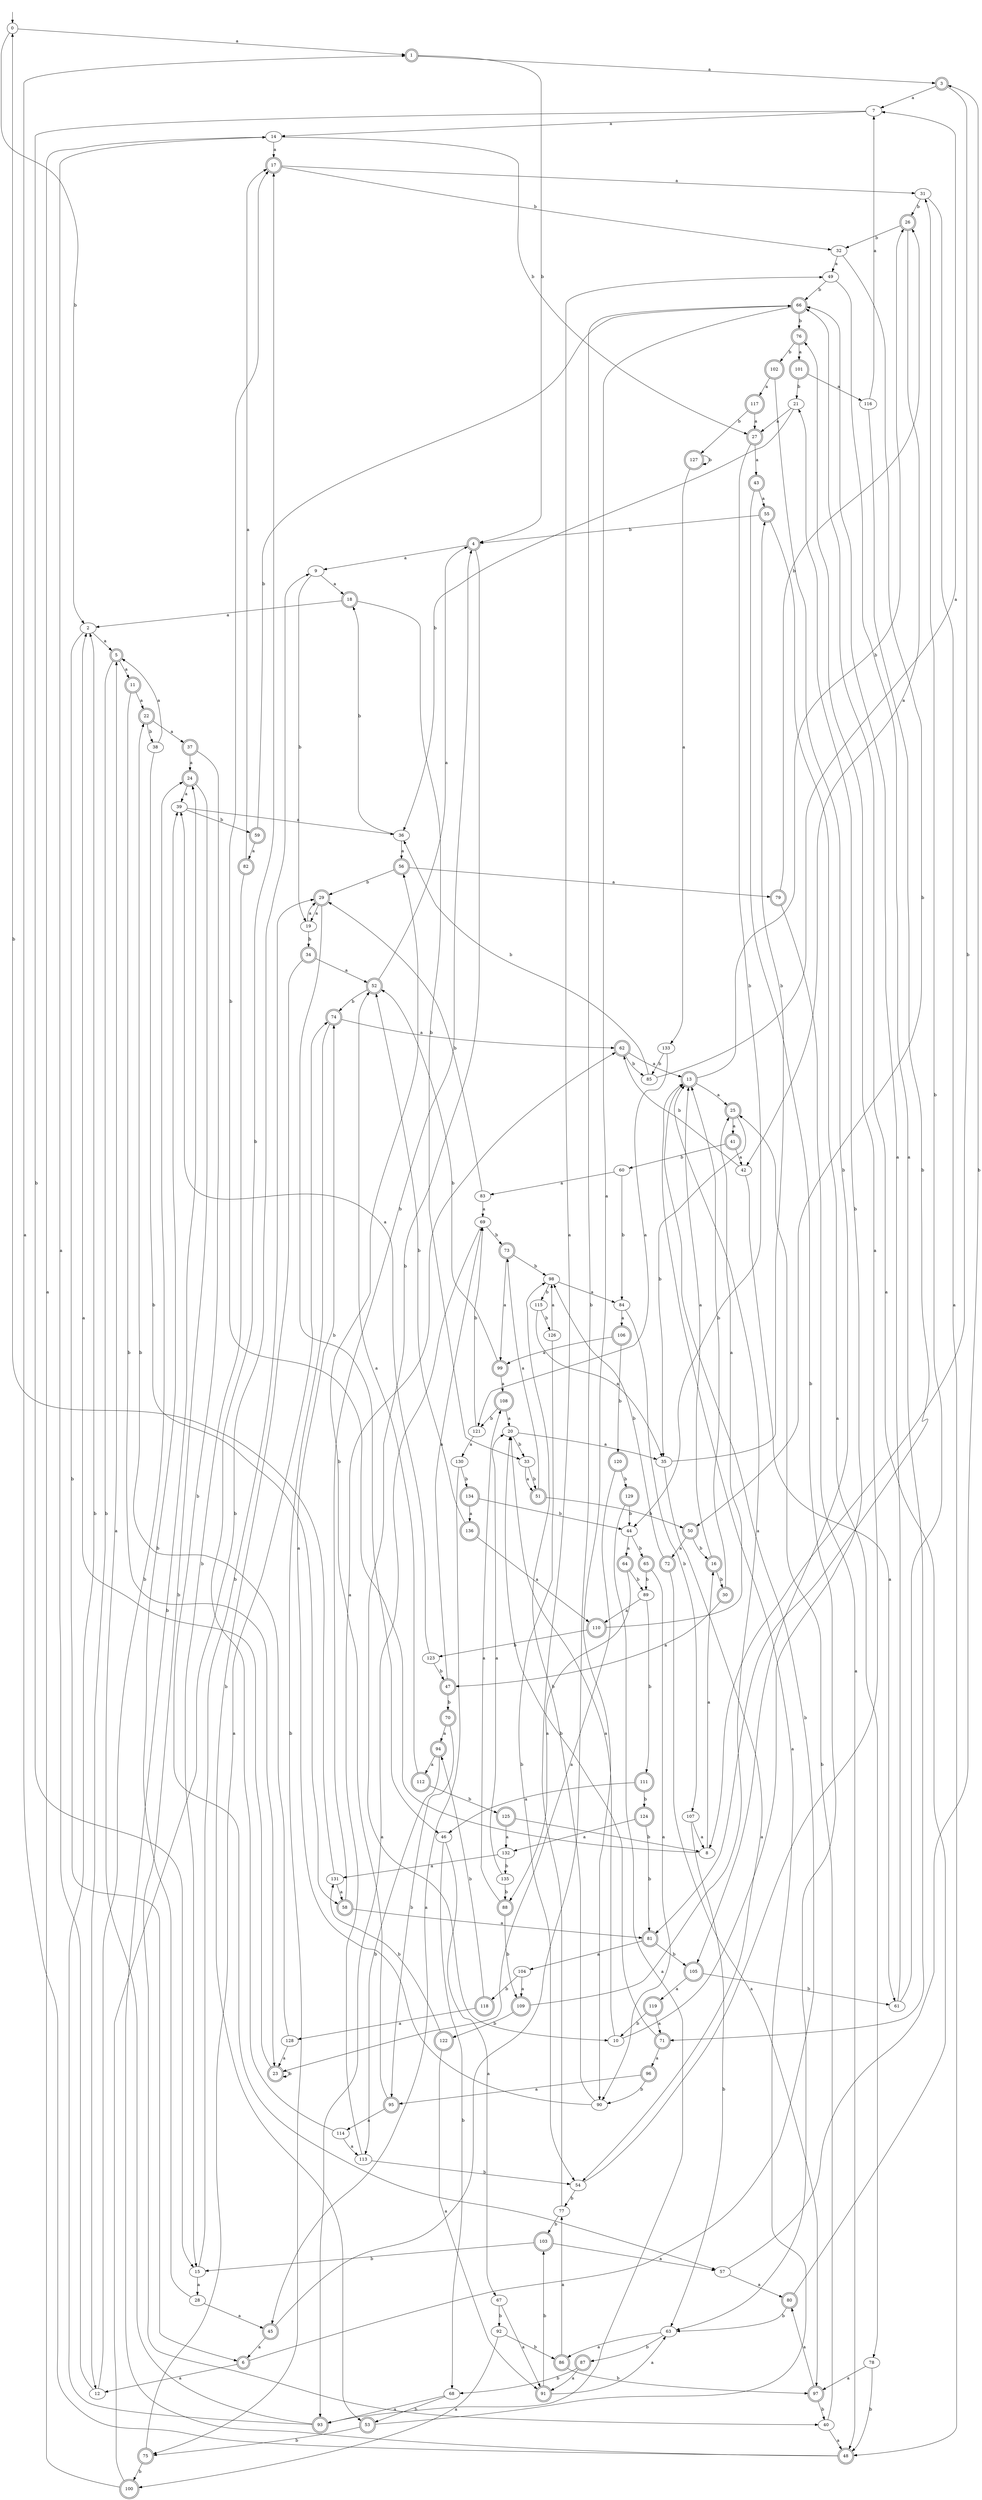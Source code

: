 digraph RandomDFA {
  __start0 [label="", shape=none];
  __start0 -> 0 [label=""];
  0 [shape=circle]
  0 -> 1 [label="a"]
  0 -> 2 [label="b"]
  1 [shape=doublecircle]
  1 -> 3 [label="a"]
  1 -> 4 [label="b"]
  2
  2 -> 5 [label="a"]
  2 -> 6 [label="b"]
  3 [shape=doublecircle]
  3 -> 7 [label="a"]
  3 -> 8 [label="b"]
  4 [shape=doublecircle]
  4 -> 9 [label="a"]
  4 -> 10 [label="b"]
  5 [shape=doublecircle]
  5 -> 11 [label="a"]
  5 -> 12 [label="b"]
  6 [shape=doublecircle]
  6 -> 12 [label="a"]
  6 -> 13 [label="b"]
  7
  7 -> 14 [label="a"]
  7 -> 15 [label="b"]
  8
  8 -> 16 [label="a"]
  8 -> 17 [label="b"]
  9
  9 -> 18 [label="a"]
  9 -> 19 [label="b"]
  10
  10 -> 20 [label="a"]
  10 -> 21 [label="b"]
  11 [shape=doublecircle]
  11 -> 22 [label="a"]
  11 -> 23 [label="b"]
  12
  12 -> 14 [label="a"]
  12 -> 24 [label="b"]
  13 [shape=doublecircle]
  13 -> 25 [label="a"]
  13 -> 26 [label="b"]
  14
  14 -> 17 [label="a"]
  14 -> 27 [label="b"]
  15
  15 -> 28 [label="a"]
  15 -> 29 [label="b"]
  16 [shape=doublecircle]
  16 -> 13 [label="a"]
  16 -> 30 [label="b"]
  17 [shape=doublecircle]
  17 -> 31 [label="a"]
  17 -> 32 [label="b"]
  18 [shape=doublecircle]
  18 -> 2 [label="a"]
  18 -> 33 [label="b"]
  19
  19 -> 29 [label="a"]
  19 -> 34 [label="b"]
  20
  20 -> 35 [label="a"]
  20 -> 33 [label="b"]
  21
  21 -> 27 [label="a"]
  21 -> 36 [label="b"]
  22 [shape=doublecircle]
  22 -> 37 [label="a"]
  22 -> 38 [label="b"]
  23 [shape=doublecircle]
  23 -> 2 [label="a"]
  23 -> 23 [label="b"]
  24 [shape=doublecircle]
  24 -> 39 [label="a"]
  24 -> 40 [label="b"]
  25 [shape=doublecircle]
  25 -> 41 [label="a"]
  25 -> 35 [label="b"]
  26 [shape=doublecircle]
  26 -> 42 [label="a"]
  26 -> 32 [label="b"]
  27 [shape=doublecircle]
  27 -> 43 [label="a"]
  27 -> 44 [label="b"]
  28
  28 -> 45 [label="a"]
  28 -> 39 [label="b"]
  29 [shape=doublecircle]
  29 -> 19 [label="a"]
  29 -> 46 [label="b"]
  30 [shape=doublecircle]
  30 -> 47 [label="a"]
  30 -> 13 [label="b"]
  31
  31 -> 48 [label="a"]
  31 -> 26 [label="b"]
  32
  32 -> 49 [label="a"]
  32 -> 50 [label="b"]
  33
  33 -> 51 [label="a"]
  33 -> 51 [label="b"]
  34 [shape=doublecircle]
  34 -> 52 [label="a"]
  34 -> 53 [label="b"]
  35
  35 -> 54 [label="a"]
  35 -> 55 [label="b"]
  36
  36 -> 56 [label="a"]
  36 -> 18 [label="b"]
  37 [shape=doublecircle]
  37 -> 24 [label="a"]
  37 -> 57 [label="b"]
  38
  38 -> 5 [label="a"]
  38 -> 58 [label="b"]
  39
  39 -> 36 [label="a"]
  39 -> 59 [label="b"]
  40
  40 -> 48 [label="a"]
  40 -> 25 [label="b"]
  41 [shape=doublecircle]
  41 -> 42 [label="a"]
  41 -> 60 [label="b"]
  42
  42 -> 61 [label="a"]
  42 -> 62 [label="b"]
  43 [shape=doublecircle]
  43 -> 55 [label="a"]
  43 -> 63 [label="b"]
  44
  44 -> 64 [label="a"]
  44 -> 65 [label="b"]
  45 [shape=doublecircle]
  45 -> 6 [label="a"]
  45 -> 66 [label="b"]
  46
  46 -> 67 [label="a"]
  46 -> 68 [label="b"]
  47 [shape=doublecircle]
  47 -> 69 [label="a"]
  47 -> 70 [label="b"]
  48 [shape=doublecircle]
  48 -> 1 [label="a"]
  48 -> 24 [label="b"]
  49
  49 -> 71 [label="a"]
  49 -> 66 [label="b"]
  50 [shape=doublecircle]
  50 -> 72 [label="a"]
  50 -> 16 [label="b"]
  51 [shape=doublecircle]
  51 -> 73 [label="a"]
  51 -> 50 [label="b"]
  52 [shape=doublecircle]
  52 -> 4 [label="a"]
  52 -> 74 [label="b"]
  53 [shape=doublecircle]
  53 -> 13 [label="a"]
  53 -> 75 [label="b"]
  54
  54 -> 76 [label="a"]
  54 -> 77 [label="b"]
  55 [shape=doublecircle]
  55 -> 78 [label="a"]
  55 -> 4 [label="b"]
  56 [shape=doublecircle]
  56 -> 79 [label="a"]
  56 -> 29 [label="b"]
  57
  57 -> 80 [label="a"]
  57 -> 3 [label="b"]
  58 [shape=doublecircle]
  58 -> 81 [label="a"]
  58 -> 4 [label="b"]
  59 [shape=doublecircle]
  59 -> 82 [label="a"]
  59 -> 66 [label="b"]
  60
  60 -> 83 [label="a"]
  60 -> 84 [label="b"]
  61
  61 -> 66 [label="a"]
  61 -> 31 [label="b"]
  62 [shape=doublecircle]
  62 -> 13 [label="a"]
  62 -> 85 [label="b"]
  63
  63 -> 86 [label="a"]
  63 -> 87 [label="b"]
  64 [shape=doublecircle]
  64 -> 88 [label="a"]
  64 -> 89 [label="b"]
  65 [shape=doublecircle]
  65 -> 90 [label="a"]
  65 -> 89 [label="b"]
  66 [shape=doublecircle]
  66 -> 90 [label="a"]
  66 -> 76 [label="b"]
  67
  67 -> 91 [label="a"]
  67 -> 92 [label="b"]
  68
  68 -> 93 [label="a"]
  68 -> 53 [label="b"]
  69
  69 -> 93 [label="a"]
  69 -> 73 [label="b"]
  70 [shape=doublecircle]
  70 -> 94 [label="a"]
  70 -> 95 [label="b"]
  71 [shape=doublecircle]
  71 -> 96 [label="a"]
  71 -> 20 [label="b"]
  72 [shape=doublecircle]
  72 -> 97 [label="a"]
  72 -> 98 [label="b"]
  73 [shape=doublecircle]
  73 -> 99 [label="a"]
  73 -> 98 [label="b"]
  74 [shape=doublecircle]
  74 -> 62 [label="a"]
  74 -> 75 [label="b"]
  75 [shape=doublecircle]
  75 -> 74 [label="a"]
  75 -> 100 [label="b"]
  76 [shape=doublecircle]
  76 -> 101 [label="a"]
  76 -> 102 [label="b"]
  77
  77 -> 49 [label="a"]
  77 -> 103 [label="b"]
  78
  78 -> 97 [label="a"]
  78 -> 48 [label="b"]
  79 [shape=doublecircle]
  79 -> 48 [label="a"]
  79 -> 26 [label="b"]
  80 [shape=doublecircle]
  80 -> 66 [label="a"]
  80 -> 63 [label="b"]
  81 [shape=doublecircle]
  81 -> 104 [label="a"]
  81 -> 105 [label="b"]
  82 [shape=doublecircle]
  82 -> 17 [label="a"]
  82 -> 15 [label="b"]
  83
  83 -> 69 [label="a"]
  83 -> 29 [label="b"]
  84
  84 -> 106 [label="a"]
  84 -> 107 [label="b"]
  85
  85 -> 7 [label="a"]
  85 -> 36 [label="b"]
  86 [shape=doublecircle]
  86 -> 77 [label="a"]
  86 -> 97 [label="b"]
  87 [shape=doublecircle]
  87 -> 91 [label="a"]
  87 -> 68 [label="b"]
  88 [shape=doublecircle]
  88 -> 108 [label="a"]
  88 -> 109 [label="b"]
  89
  89 -> 110 [label="a"]
  89 -> 111 [label="b"]
  90
  90 -> 74 [label="a"]
  90 -> 98 [label="b"]
  91 [shape=doublecircle]
  91 -> 63 [label="a"]
  91 -> 103 [label="b"]
  92
  92 -> 100 [label="a"]
  92 -> 86 [label="b"]
  93 [shape=doublecircle]
  93 -> 5 [label="a"]
  93 -> 2 [label="b"]
  94 [shape=doublecircle]
  94 -> 112 [label="a"]
  94 -> 113 [label="b"]
  95 [shape=doublecircle]
  95 -> 114 [label="a"]
  95 -> 56 [label="b"]
  96 [shape=doublecircle]
  96 -> 95 [label="a"]
  96 -> 90 [label="b"]
  97 [shape=doublecircle]
  97 -> 80 [label="a"]
  97 -> 40 [label="b"]
  98
  98 -> 84 [label="a"]
  98 -> 115 [label="b"]
  99 [shape=doublecircle]
  99 -> 108 [label="a"]
  99 -> 52 [label="b"]
  100 [shape=doublecircle]
  100 -> 14 [label="a"]
  100 -> 9 [label="b"]
  101 [shape=doublecircle]
  101 -> 116 [label="a"]
  101 -> 21 [label="b"]
  102 [shape=doublecircle]
  102 -> 117 [label="a"]
  102 -> 105 [label="b"]
  103 [shape=doublecircle]
  103 -> 57 [label="a"]
  103 -> 15 [label="b"]
  104
  104 -> 109 [label="a"]
  104 -> 118 [label="b"]
  105 [shape=doublecircle]
  105 -> 119 [label="a"]
  105 -> 61 [label="b"]
  106 [shape=doublecircle]
  106 -> 99 [label="a"]
  106 -> 120 [label="b"]
  107
  107 -> 8 [label="a"]
  107 -> 63 [label="b"]
  108 [shape=doublecircle]
  108 -> 20 [label="a"]
  108 -> 121 [label="b"]
  109 [shape=doublecircle]
  109 -> 13 [label="a"]
  109 -> 122 [label="b"]
  110 [shape=doublecircle]
  110 -> 25 [label="a"]
  110 -> 123 [label="b"]
  111 [shape=doublecircle]
  111 -> 46 [label="a"]
  111 -> 124 [label="b"]
  112 [shape=doublecircle]
  112 -> 52 [label="a"]
  112 -> 125 [label="b"]
  113
  113 -> 62 [label="a"]
  113 -> 54 [label="b"]
  114
  114 -> 113 [label="a"]
  114 -> 17 [label="b"]
  115
  115 -> 35 [label="a"]
  115 -> 126 [label="b"]
  116
  116 -> 7 [label="a"]
  116 -> 81 [label="b"]
  117 [shape=doublecircle]
  117 -> 27 [label="a"]
  117 -> 127 [label="b"]
  118 [shape=doublecircle]
  118 -> 128 [label="a"]
  118 -> 94 [label="b"]
  119 [shape=doublecircle]
  119 -> 71 [label="a"]
  119 -> 10 [label="b"]
  120 [shape=doublecircle]
  120 -> 23 [label="a"]
  120 -> 129 [label="b"]
  121
  121 -> 130 [label="a"]
  121 -> 69 [label="b"]
  122 [shape=doublecircle]
  122 -> 91 [label="a"]
  122 -> 131 [label="b"]
  123
  123 -> 39 [label="a"]
  123 -> 47 [label="b"]
  124 [shape=doublecircle]
  124 -> 132 [label="a"]
  124 -> 81 [label="b"]
  125 [shape=doublecircle]
  125 -> 132 [label="a"]
  125 -> 8 [label="b"]
  126
  126 -> 98 [label="a"]
  126 -> 54 [label="b"]
  127 [shape=doublecircle]
  127 -> 133 [label="a"]
  127 -> 127 [label="b"]
  128
  128 -> 23 [label="a"]
  128 -> 22 [label="b"]
  129 [shape=doublecircle]
  129 -> 93 [label="a"]
  129 -> 44 [label="b"]
  130
  130 -> 45 [label="a"]
  130 -> 134 [label="b"]
  131
  131 -> 58 [label="a"]
  131 -> 0 [label="b"]
  132
  132 -> 131 [label="a"]
  132 -> 135 [label="b"]
  133
  133 -> 121 [label="a"]
  133 -> 85 [label="b"]
  134 [shape=doublecircle]
  134 -> 136 [label="a"]
  134 -> 44 [label="b"]
  135
  135 -> 20 [label="a"]
  135 -> 88 [label="b"]
  136 [shape=doublecircle]
  136 -> 110 [label="a"]
  136 -> 52 [label="b"]
}
